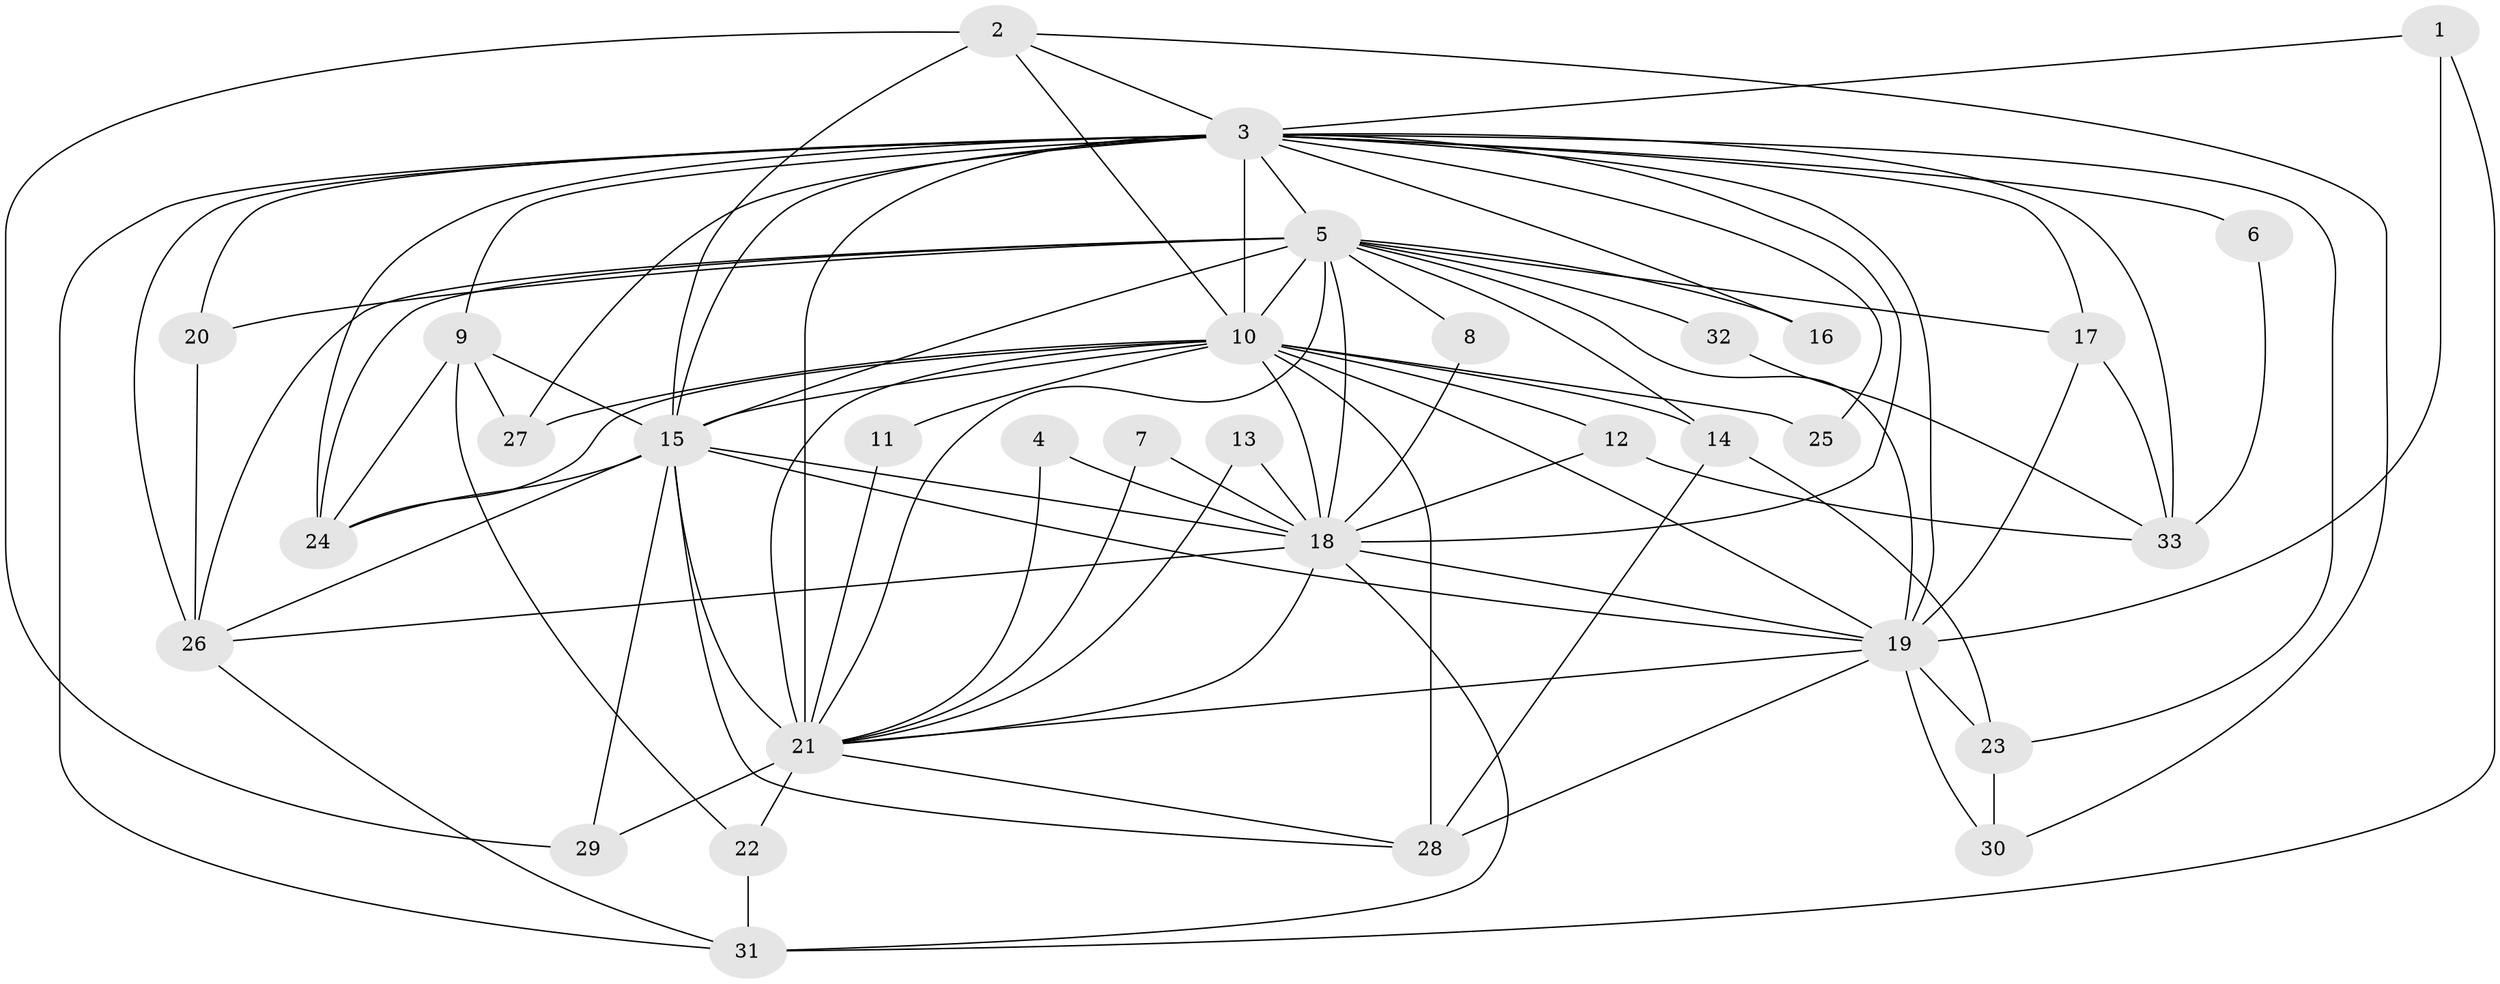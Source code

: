 // original degree distribution, {13: 0.012345679012345678, 20: 0.024691358024691357, 12: 0.012345679012345678, 23: 0.012345679012345678, 17: 0.012345679012345678, 19: 0.012345679012345678, 18: 0.012345679012345678, 27: 0.012345679012345678, 15: 0.012345679012345678, 4: 0.037037037037037035, 6: 0.024691358024691357, 2: 0.5185185185185185, 5: 0.06172839506172839, 3: 0.2345679012345679}
// Generated by graph-tools (version 1.1) at 2025/36/03/04/25 23:36:20]
// undirected, 33 vertices, 92 edges
graph export_dot {
  node [color=gray90,style=filled];
  1;
  2;
  3;
  4;
  5;
  6;
  7;
  8;
  9;
  10;
  11;
  12;
  13;
  14;
  15;
  16;
  17;
  18;
  19;
  20;
  21;
  22;
  23;
  24;
  25;
  26;
  27;
  28;
  29;
  30;
  31;
  32;
  33;
  1 -- 3 [weight=1.0];
  1 -- 19 [weight=1.0];
  1 -- 31 [weight=1.0];
  2 -- 3 [weight=2.0];
  2 -- 10 [weight=1.0];
  2 -- 15 [weight=1.0];
  2 -- 29 [weight=1.0];
  2 -- 30 [weight=1.0];
  3 -- 5 [weight=3.0];
  3 -- 6 [weight=1.0];
  3 -- 9 [weight=1.0];
  3 -- 10 [weight=6.0];
  3 -- 15 [weight=3.0];
  3 -- 16 [weight=1.0];
  3 -- 17 [weight=1.0];
  3 -- 18 [weight=3.0];
  3 -- 19 [weight=2.0];
  3 -- 20 [weight=1.0];
  3 -- 21 [weight=5.0];
  3 -- 23 [weight=1.0];
  3 -- 24 [weight=1.0];
  3 -- 25 [weight=1.0];
  3 -- 26 [weight=1.0];
  3 -- 27 [weight=1.0];
  3 -- 31 [weight=1.0];
  3 -- 33 [weight=1.0];
  4 -- 18 [weight=1.0];
  4 -- 21 [weight=1.0];
  5 -- 8 [weight=1.0];
  5 -- 10 [weight=3.0];
  5 -- 14 [weight=2.0];
  5 -- 15 [weight=2.0];
  5 -- 16 [weight=1.0];
  5 -- 17 [weight=2.0];
  5 -- 18 [weight=1.0];
  5 -- 19 [weight=2.0];
  5 -- 20 [weight=1.0];
  5 -- 21 [weight=1.0];
  5 -- 24 [weight=1.0];
  5 -- 26 [weight=1.0];
  5 -- 32 [weight=1.0];
  6 -- 33 [weight=1.0];
  7 -- 18 [weight=1.0];
  7 -- 21 [weight=1.0];
  8 -- 18 [weight=1.0];
  9 -- 15 [weight=1.0];
  9 -- 22 [weight=1.0];
  9 -- 24 [weight=1.0];
  9 -- 27 [weight=1.0];
  10 -- 11 [weight=2.0];
  10 -- 12 [weight=3.0];
  10 -- 14 [weight=2.0];
  10 -- 15 [weight=3.0];
  10 -- 18 [weight=4.0];
  10 -- 19 [weight=3.0];
  10 -- 21 [weight=3.0];
  10 -- 24 [weight=1.0];
  10 -- 25 [weight=2.0];
  10 -- 27 [weight=1.0];
  10 -- 28 [weight=1.0];
  11 -- 21 [weight=1.0];
  12 -- 18 [weight=1.0];
  12 -- 33 [weight=1.0];
  13 -- 18 [weight=2.0];
  13 -- 21 [weight=1.0];
  14 -- 23 [weight=1.0];
  14 -- 28 [weight=1.0];
  15 -- 18 [weight=1.0];
  15 -- 19 [weight=1.0];
  15 -- 21 [weight=2.0];
  15 -- 24 [weight=1.0];
  15 -- 26 [weight=1.0];
  15 -- 28 [weight=1.0];
  15 -- 29 [weight=1.0];
  17 -- 19 [weight=1.0];
  17 -- 33 [weight=1.0];
  18 -- 19 [weight=2.0];
  18 -- 21 [weight=1.0];
  18 -- 26 [weight=1.0];
  18 -- 31 [weight=1.0];
  19 -- 21 [weight=1.0];
  19 -- 23 [weight=2.0];
  19 -- 28 [weight=1.0];
  19 -- 30 [weight=1.0];
  20 -- 26 [weight=1.0];
  21 -- 22 [weight=1.0];
  21 -- 28 [weight=1.0];
  21 -- 29 [weight=1.0];
  22 -- 31 [weight=1.0];
  23 -- 30 [weight=1.0];
  26 -- 31 [weight=1.0];
  32 -- 33 [weight=1.0];
}
